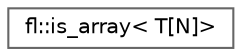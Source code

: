 digraph "Graphical Class Hierarchy"
{
 // INTERACTIVE_SVG=YES
 // LATEX_PDF_SIZE
  bgcolor="transparent";
  edge [fontname=Helvetica,fontsize=10,labelfontname=Helvetica,labelfontsize=10];
  node [fontname=Helvetica,fontsize=10,shape=box,height=0.2,width=0.4];
  rankdir="LR";
  Node0 [id="Node000000",label="fl::is_array\< T[N]\>",height=0.2,width=0.4,color="grey40", fillcolor="white", style="filled",URL="$d8/dac/structfl_1_1is__array_3_01_t_0f_n_0e_4.html",tooltip=" "];
}
